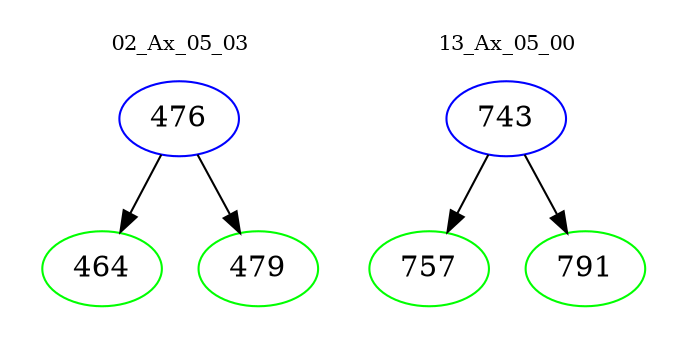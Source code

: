 digraph{
subgraph cluster_0 {
color = white
label = "02_Ax_05_03";
fontsize=10;
T0_476 [label="476", color="blue"]
T0_476 -> T0_464 [color="black"]
T0_464 [label="464", color="green"]
T0_476 -> T0_479 [color="black"]
T0_479 [label="479", color="green"]
}
subgraph cluster_1 {
color = white
label = "13_Ax_05_00";
fontsize=10;
T1_743 [label="743", color="blue"]
T1_743 -> T1_757 [color="black"]
T1_757 [label="757", color="green"]
T1_743 -> T1_791 [color="black"]
T1_791 [label="791", color="green"]
}
}
